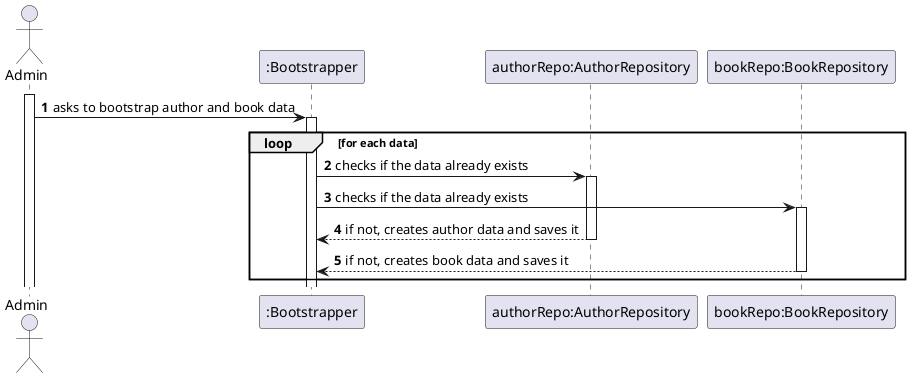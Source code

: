 @startuml
'https://plantuml.com/sequence-diagram

autoactivate on
autonumber

actor "Admin" as User
participant ":Bootstrapper" as Ctrl
participant "authorRepo:AuthorRepository" as Repo
participant "bookRepo:BookRepository" as Repo1

activate User

User -> Ctrl: asks to bootstrap author and book data
loop for each data
    Ctrl -> Repo: checks if the data already exists
    Ctrl -> Repo1: checks if the data already exists
    Repo --> Ctrl: if not, creates author data and saves it
    Repo1 --> Ctrl: if not, creates book data and saves it
end loop

@enduml
